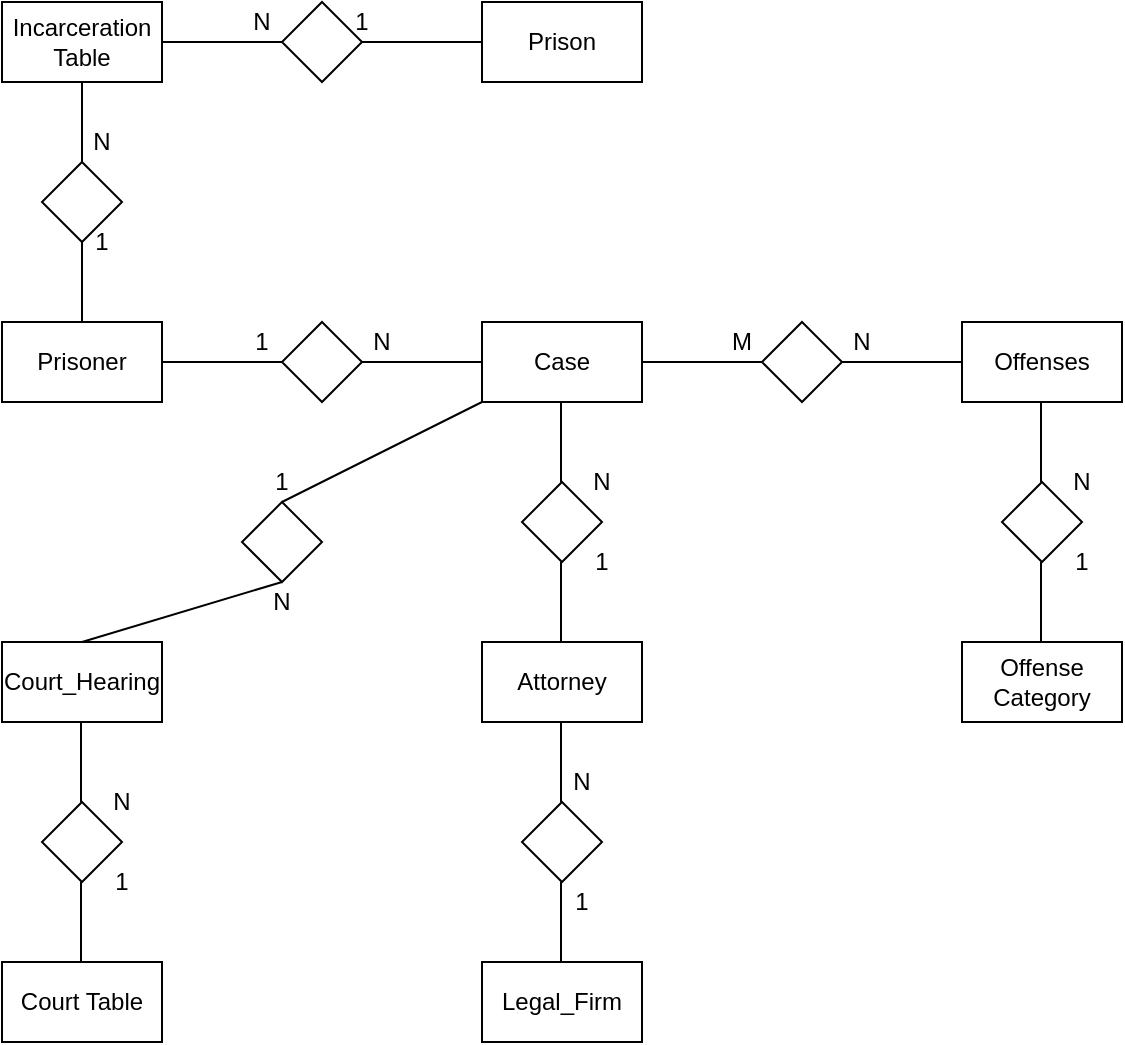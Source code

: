 <mxfile version="13.1.14" type="device"><diagram id="6-A-8fZmsjtBQCMecS1m" name="Page-1"><mxGraphModel dx="1328" dy="628" grid="1" gridSize="10" guides="1" tooltips="1" connect="1" arrows="1" fold="1" page="1" pageScale="1" pageWidth="850" pageHeight="1100" math="0" shadow="0"><root><mxCell id="0"/><mxCell id="1" parent="0"/><mxCell id="88L6ZnygSIBi1Msrdcqb-1" value="Prisoner" style="rounded=0;whiteSpace=wrap;html=1;" vertex="1" parent="1"><mxGeometry x="120" y="200" width="80" height="40" as="geometry"/></mxCell><mxCell id="88L6ZnygSIBi1Msrdcqb-2" value="Incarceration Table" style="rounded=0;whiteSpace=wrap;html=1;" vertex="1" parent="1"><mxGeometry x="120" y="40" width="80" height="40" as="geometry"/></mxCell><mxCell id="88L6ZnygSIBi1Msrdcqb-3" value="Case" style="rounded=0;whiteSpace=wrap;html=1;" vertex="1" parent="1"><mxGeometry x="360" y="200" width="80" height="40" as="geometry"/></mxCell><mxCell id="88L6ZnygSIBi1Msrdcqb-4" value="Offenses" style="rounded=0;whiteSpace=wrap;html=1;" vertex="1" parent="1"><mxGeometry x="600" y="200" width="80" height="40" as="geometry"/></mxCell><mxCell id="88L6ZnygSIBi1Msrdcqb-5" value="Legal_Firm" style="rounded=0;whiteSpace=wrap;html=1;" vertex="1" parent="1"><mxGeometry x="360" y="520" width="80" height="40" as="geometry"/></mxCell><mxCell id="88L6ZnygSIBi1Msrdcqb-6" value="Court_Hearing" style="rounded=0;whiteSpace=wrap;html=1;" vertex="1" parent="1"><mxGeometry x="120" y="360" width="80" height="40" as="geometry"/></mxCell><mxCell id="88L6ZnygSIBi1Msrdcqb-8" value="Attorney" style="rounded=0;whiteSpace=wrap;html=1;" vertex="1" parent="1"><mxGeometry x="360" y="360" width="80" height="40" as="geometry"/></mxCell><mxCell id="88L6ZnygSIBi1Msrdcqb-9" value="" style="rhombus;whiteSpace=wrap;html=1;" vertex="1" parent="1"><mxGeometry x="140" y="120" width="40" height="40" as="geometry"/></mxCell><mxCell id="88L6ZnygSIBi1Msrdcqb-10" value="" style="endArrow=none;html=1;exitX=0.5;exitY=0;exitDx=0;exitDy=0;entryX=0.5;entryY=1;entryDx=0;entryDy=0;" edge="1" parent="1" source="88L6ZnygSIBi1Msrdcqb-1" target="88L6ZnygSIBi1Msrdcqb-9"><mxGeometry width="50" height="50" relative="1" as="geometry"><mxPoint x="370" y="340" as="sourcePoint"/><mxPoint x="420" y="290" as="targetPoint"/></mxGeometry></mxCell><mxCell id="88L6ZnygSIBi1Msrdcqb-11" value="" style="endArrow=none;html=1;exitX=0.5;exitY=0;exitDx=0;exitDy=0;entryX=0.5;entryY=1;entryDx=0;entryDy=0;" edge="1" parent="1" source="88L6ZnygSIBi1Msrdcqb-9" target="88L6ZnygSIBi1Msrdcqb-2"><mxGeometry width="50" height="50" relative="1" as="geometry"><mxPoint x="370" y="340" as="sourcePoint"/><mxPoint x="420" y="290" as="targetPoint"/></mxGeometry></mxCell><mxCell id="88L6ZnygSIBi1Msrdcqb-12" value="" style="rhombus;whiteSpace=wrap;html=1;" vertex="1" parent="1"><mxGeometry x="260" y="200" width="40" height="40" as="geometry"/></mxCell><mxCell id="88L6ZnygSIBi1Msrdcqb-13" value="" style="endArrow=none;html=1;exitX=1;exitY=0.5;exitDx=0;exitDy=0;entryX=0;entryY=0.5;entryDx=0;entryDy=0;" edge="1" parent="1" source="88L6ZnygSIBi1Msrdcqb-1" target="88L6ZnygSIBi1Msrdcqb-12"><mxGeometry width="50" height="50" relative="1" as="geometry"><mxPoint x="370" y="340" as="sourcePoint"/><mxPoint x="420" y="290" as="targetPoint"/></mxGeometry></mxCell><mxCell id="88L6ZnygSIBi1Msrdcqb-14" value="" style="rhombus;whiteSpace=wrap;html=1;" vertex="1" parent="1"><mxGeometry x="240" y="290" width="40" height="40" as="geometry"/></mxCell><mxCell id="88L6ZnygSIBi1Msrdcqb-15" value="" style="rhombus;whiteSpace=wrap;html=1;" vertex="1" parent="1"><mxGeometry x="500" y="200" width="40" height="40" as="geometry"/></mxCell><mxCell id="88L6ZnygSIBi1Msrdcqb-17" value="" style="rhombus;whiteSpace=wrap;html=1;" vertex="1" parent="1"><mxGeometry x="380" y="440" width="40" height="40" as="geometry"/></mxCell><mxCell id="88L6ZnygSIBi1Msrdcqb-18" value="" style="rhombus;whiteSpace=wrap;html=1;" vertex="1" parent="1"><mxGeometry x="380" y="280" width="40" height="40" as="geometry"/></mxCell><mxCell id="88L6ZnygSIBi1Msrdcqb-19" value="" style="endArrow=none;html=1;exitX=0;exitY=0.5;exitDx=0;exitDy=0;entryX=1;entryY=0.5;entryDx=0;entryDy=0;" edge="1" parent="1" source="88L6ZnygSIBi1Msrdcqb-3" target="88L6ZnygSIBi1Msrdcqb-12"><mxGeometry width="50" height="50" relative="1" as="geometry"><mxPoint x="210" y="230" as="sourcePoint"/><mxPoint x="270" y="230" as="targetPoint"/></mxGeometry></mxCell><mxCell id="88L6ZnygSIBi1Msrdcqb-20" value="" style="endArrow=none;html=1;exitX=0.5;exitY=0;exitDx=0;exitDy=0;entryX=0.5;entryY=1;entryDx=0;entryDy=0;" edge="1" parent="1" source="88L6ZnygSIBi1Msrdcqb-6" target="88L6ZnygSIBi1Msrdcqb-14"><mxGeometry width="50" height="50" relative="1" as="geometry"><mxPoint x="370" y="240" as="sourcePoint"/><mxPoint x="420" y="190" as="targetPoint"/></mxGeometry></mxCell><mxCell id="88L6ZnygSIBi1Msrdcqb-21" value="" style="endArrow=none;html=1;exitX=0.5;exitY=0;exitDx=0;exitDy=0;entryX=0;entryY=1;entryDx=0;entryDy=0;" edge="1" parent="1" source="88L6ZnygSIBi1Msrdcqb-14" target="88L6ZnygSIBi1Msrdcqb-3"><mxGeometry width="50" height="50" relative="1" as="geometry"><mxPoint x="370" y="240" as="sourcePoint"/><mxPoint x="420" y="190" as="targetPoint"/></mxGeometry></mxCell><mxCell id="88L6ZnygSIBi1Msrdcqb-22" value="" style="endArrow=none;html=1;exitX=0.5;exitY=0;exitDx=0;exitDy=0;entryX=0.5;entryY=1;entryDx=0;entryDy=0;" edge="1" parent="1"><mxGeometry width="50" height="50" relative="1" as="geometry"><mxPoint x="399.5" y="360" as="sourcePoint"/><mxPoint x="399.5" y="320" as="targetPoint"/></mxGeometry></mxCell><mxCell id="88L6ZnygSIBi1Msrdcqb-23" value="" style="endArrow=none;html=1;exitX=0.5;exitY=0;exitDx=0;exitDy=0;entryX=0.5;entryY=1;entryDx=0;entryDy=0;" edge="1" parent="1"><mxGeometry width="50" height="50" relative="1" as="geometry"><mxPoint x="399.5" y="280" as="sourcePoint"/><mxPoint x="399.5" y="240" as="targetPoint"/></mxGeometry></mxCell><mxCell id="88L6ZnygSIBi1Msrdcqb-24" value="" style="endArrow=none;html=1;exitX=0.5;exitY=0;exitDx=0;exitDy=0;entryX=0.5;entryY=1;entryDx=0;entryDy=0;" edge="1" parent="1"><mxGeometry width="50" height="50" relative="1" as="geometry"><mxPoint x="399.5" y="440" as="sourcePoint"/><mxPoint x="399.5" y="400" as="targetPoint"/></mxGeometry></mxCell><mxCell id="88L6ZnygSIBi1Msrdcqb-26" value="" style="endArrow=none;html=1;exitX=0.5;exitY=0;exitDx=0;exitDy=0;entryX=0.5;entryY=1;entryDx=0;entryDy=0;" edge="1" parent="1"><mxGeometry width="50" height="50" relative="1" as="geometry"><mxPoint x="399.5" y="520" as="sourcePoint"/><mxPoint x="399.5" y="480" as="targetPoint"/></mxGeometry></mxCell><mxCell id="88L6ZnygSIBi1Msrdcqb-27" value="" style="endArrow=none;html=1;exitX=1;exitY=0.5;exitDx=0;exitDy=0;entryX=0;entryY=0.5;entryDx=0;entryDy=0;" edge="1" parent="1" source="88L6ZnygSIBi1Msrdcqb-3" target="88L6ZnygSIBi1Msrdcqb-15"><mxGeometry width="50" height="50" relative="1" as="geometry"><mxPoint x="220" y="420" as="sourcePoint"/><mxPoint x="350" y="350" as="targetPoint"/></mxGeometry></mxCell><mxCell id="88L6ZnygSIBi1Msrdcqb-28" value="" style="endArrow=none;html=1;exitX=0;exitY=0.5;exitDx=0;exitDy=0;entryX=0.5;entryY=1;entryDx=0;entryDy=0;" edge="1" parent="1" source="88L6ZnygSIBi1Msrdcqb-4"><mxGeometry width="50" height="50" relative="1" as="geometry"><mxPoint x="540" y="260" as="sourcePoint"/><mxPoint x="540" y="220" as="targetPoint"/></mxGeometry></mxCell><mxCell id="88L6ZnygSIBi1Msrdcqb-35" value="1" style="text;html=1;strokeColor=none;fillColor=none;align=center;verticalAlign=middle;whiteSpace=wrap;rounded=0;" vertex="1" parent="1"><mxGeometry x="240" y="270" width="40" height="20" as="geometry"/></mxCell><mxCell id="88L6ZnygSIBi1Msrdcqb-36" value="N" style="text;html=1;strokeColor=none;fillColor=none;align=center;verticalAlign=middle;whiteSpace=wrap;rounded=0;" vertex="1" parent="1"><mxGeometry x="240" y="330" width="40" height="20" as="geometry"/></mxCell><mxCell id="88L6ZnygSIBi1Msrdcqb-37" value="1" style="text;html=1;strokeColor=none;fillColor=none;align=center;verticalAlign=middle;whiteSpace=wrap;rounded=0;" vertex="1" parent="1"><mxGeometry x="230" y="200" width="40" height="20" as="geometry"/></mxCell><mxCell id="88L6ZnygSIBi1Msrdcqb-38" value="N" style="text;html=1;strokeColor=none;fillColor=none;align=center;verticalAlign=middle;whiteSpace=wrap;rounded=0;" vertex="1" parent="1"><mxGeometry x="290" y="200" width="40" height="20" as="geometry"/></mxCell><mxCell id="88L6ZnygSIBi1Msrdcqb-39" value="M" style="text;html=1;strokeColor=none;fillColor=none;align=center;verticalAlign=middle;whiteSpace=wrap;rounded=0;" vertex="1" parent="1"><mxGeometry x="470" y="200" width="40" height="20" as="geometry"/></mxCell><mxCell id="88L6ZnygSIBi1Msrdcqb-40" value="N" style="text;html=1;strokeColor=none;fillColor=none;align=center;verticalAlign=middle;whiteSpace=wrap;rounded=0;" vertex="1" parent="1"><mxGeometry x="530" y="200" width="40" height="20" as="geometry"/></mxCell><mxCell id="88L6ZnygSIBi1Msrdcqb-41" value="1" style="text;html=1;strokeColor=none;fillColor=none;align=center;verticalAlign=middle;whiteSpace=wrap;rounded=0;" vertex="1" parent="1"><mxGeometry x="400" y="310" width="40" height="20" as="geometry"/></mxCell><mxCell id="88L6ZnygSIBi1Msrdcqb-42" value="N" style="text;html=1;strokeColor=none;fillColor=none;align=center;verticalAlign=middle;whiteSpace=wrap;rounded=0;" vertex="1" parent="1"><mxGeometry x="400" y="270" width="40" height="20" as="geometry"/></mxCell><mxCell id="88L6ZnygSIBi1Msrdcqb-43" value="1" style="text;html=1;strokeColor=none;fillColor=none;align=center;verticalAlign=middle;whiteSpace=wrap;rounded=0;" vertex="1" parent="1"><mxGeometry x="390" y="480" width="40" height="20" as="geometry"/></mxCell><mxCell id="88L6ZnygSIBi1Msrdcqb-45" value="N" style="text;html=1;strokeColor=none;fillColor=none;align=center;verticalAlign=middle;whiteSpace=wrap;rounded=0;" vertex="1" parent="1"><mxGeometry x="390" y="420" width="40" height="20" as="geometry"/></mxCell><mxCell id="88L6ZnygSIBi1Msrdcqb-48" value="Offense Category" style="rounded=0;whiteSpace=wrap;html=1;" vertex="1" parent="1"><mxGeometry x="600" y="360" width="80" height="40" as="geometry"/></mxCell><mxCell id="88L6ZnygSIBi1Msrdcqb-49" value="Court Table" style="rounded=0;whiteSpace=wrap;html=1;" vertex="1" parent="1"><mxGeometry x="120" y="520" width="80" height="40" as="geometry"/></mxCell><mxCell id="88L6ZnygSIBi1Msrdcqb-50" value="Prison" style="rounded=0;whiteSpace=wrap;html=1;" vertex="1" parent="1"><mxGeometry x="360" y="40" width="80" height="40" as="geometry"/></mxCell><mxCell id="88L6ZnygSIBi1Msrdcqb-51" value="" style="rhombus;whiteSpace=wrap;html=1;" vertex="1" parent="1"><mxGeometry x="620" y="280" width="40" height="40" as="geometry"/></mxCell><mxCell id="88L6ZnygSIBi1Msrdcqb-52" value="" style="endArrow=none;html=1;exitX=0.5;exitY=0;exitDx=0;exitDy=0;entryX=0.5;entryY=1;entryDx=0;entryDy=0;" edge="1" parent="1"><mxGeometry width="50" height="50" relative="1" as="geometry"><mxPoint x="639.5" y="360" as="sourcePoint"/><mxPoint x="639.5" y="320" as="targetPoint"/></mxGeometry></mxCell><mxCell id="88L6ZnygSIBi1Msrdcqb-53" value="" style="endArrow=none;html=1;exitX=0.5;exitY=0;exitDx=0;exitDy=0;entryX=0.5;entryY=1;entryDx=0;entryDy=0;" edge="1" parent="1"><mxGeometry width="50" height="50" relative="1" as="geometry"><mxPoint x="639.5" y="280" as="sourcePoint"/><mxPoint x="639.5" y="240" as="targetPoint"/></mxGeometry></mxCell><mxCell id="88L6ZnygSIBi1Msrdcqb-54" value="" style="rhombus;whiteSpace=wrap;html=1;" vertex="1" parent="1"><mxGeometry x="140" y="440" width="40" height="40" as="geometry"/></mxCell><mxCell id="88L6ZnygSIBi1Msrdcqb-55" value="" style="endArrow=none;html=1;exitX=0.5;exitY=0;exitDx=0;exitDy=0;entryX=0.5;entryY=1;entryDx=0;entryDy=0;" edge="1" parent="1"><mxGeometry width="50" height="50" relative="1" as="geometry"><mxPoint x="159.5" y="520" as="sourcePoint"/><mxPoint x="159.5" y="480" as="targetPoint"/></mxGeometry></mxCell><mxCell id="88L6ZnygSIBi1Msrdcqb-56" value="" style="endArrow=none;html=1;exitX=0.5;exitY=0;exitDx=0;exitDy=0;entryX=0.5;entryY=1;entryDx=0;entryDy=0;" edge="1" parent="1"><mxGeometry width="50" height="50" relative="1" as="geometry"><mxPoint x="159.5" y="440" as="sourcePoint"/><mxPoint x="159.5" y="400" as="targetPoint"/></mxGeometry></mxCell><mxCell id="88L6ZnygSIBi1Msrdcqb-57" value="1" style="text;html=1;strokeColor=none;fillColor=none;align=center;verticalAlign=middle;whiteSpace=wrap;rounded=0;" vertex="1" parent="1"><mxGeometry x="640" y="310" width="40" height="20" as="geometry"/></mxCell><mxCell id="88L6ZnygSIBi1Msrdcqb-58" value="N" style="text;html=1;strokeColor=none;fillColor=none;align=center;verticalAlign=middle;whiteSpace=wrap;rounded=0;" vertex="1" parent="1"><mxGeometry x="640" y="270" width="40" height="20" as="geometry"/></mxCell><mxCell id="88L6ZnygSIBi1Msrdcqb-59" value="1" style="text;html=1;strokeColor=none;fillColor=none;align=center;verticalAlign=middle;whiteSpace=wrap;rounded=0;" vertex="1" parent="1"><mxGeometry x="160" y="470" width="40" height="20" as="geometry"/></mxCell><mxCell id="88L6ZnygSIBi1Msrdcqb-60" value="N" style="text;html=1;strokeColor=none;fillColor=none;align=center;verticalAlign=middle;whiteSpace=wrap;rounded=0;" vertex="1" parent="1"><mxGeometry x="160" y="430" width="40" height="20" as="geometry"/></mxCell><mxCell id="88L6ZnygSIBi1Msrdcqb-61" value="" style="rhombus;whiteSpace=wrap;html=1;" vertex="1" parent="1"><mxGeometry x="260" y="40" width="40" height="40" as="geometry"/></mxCell><mxCell id="88L6ZnygSIBi1Msrdcqb-62" value="" style="endArrow=none;html=1;exitX=1;exitY=0.5;exitDx=0;exitDy=0;entryX=0;entryY=0.5;entryDx=0;entryDy=0;" edge="1" parent="1" target="88L6ZnygSIBi1Msrdcqb-61"><mxGeometry width="50" height="50" relative="1" as="geometry"><mxPoint x="200" y="60" as="sourcePoint"/><mxPoint x="420" y="130" as="targetPoint"/></mxGeometry></mxCell><mxCell id="88L6ZnygSIBi1Msrdcqb-63" value="" style="endArrow=none;html=1;exitX=0;exitY=0.5;exitDx=0;exitDy=0;entryX=1;entryY=0.5;entryDx=0;entryDy=0;" edge="1" parent="1" target="88L6ZnygSIBi1Msrdcqb-61"><mxGeometry width="50" height="50" relative="1" as="geometry"><mxPoint x="360" y="60" as="sourcePoint"/><mxPoint x="270" y="70" as="targetPoint"/></mxGeometry></mxCell><mxCell id="88L6ZnygSIBi1Msrdcqb-65" value="1" style="text;html=1;strokeColor=none;fillColor=none;align=center;verticalAlign=middle;whiteSpace=wrap;rounded=0;" vertex="1" parent="1"><mxGeometry x="280" y="40" width="40" height="20" as="geometry"/></mxCell><mxCell id="88L6ZnygSIBi1Msrdcqb-67" value="1" style="text;html=1;strokeColor=none;fillColor=none;align=center;verticalAlign=middle;whiteSpace=wrap;rounded=0;" vertex="1" parent="1"><mxGeometry x="150" y="150" width="40" height="20" as="geometry"/></mxCell><mxCell id="88L6ZnygSIBi1Msrdcqb-68" value="N" style="text;html=1;strokeColor=none;fillColor=none;align=center;verticalAlign=middle;whiteSpace=wrap;rounded=0;" vertex="1" parent="1"><mxGeometry x="150" y="100" width="40" height="20" as="geometry"/></mxCell><mxCell id="88L6ZnygSIBi1Msrdcqb-69" value="N" style="text;html=1;strokeColor=none;fillColor=none;align=center;verticalAlign=middle;whiteSpace=wrap;rounded=0;" vertex="1" parent="1"><mxGeometry x="230" y="40" width="40" height="20" as="geometry"/></mxCell></root></mxGraphModel></diagram></mxfile>